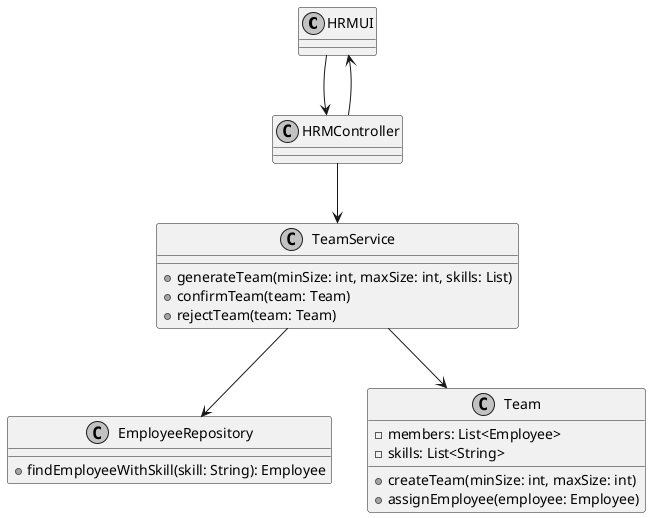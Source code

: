 @startuml
skinparam monochrome true
skinparam packageStyle rectangle
skinparam shadowing false

class HRMUI {
}

class HRMController {
}

class TeamService {
    + generateTeam(minSize: int, maxSize: int, skills: List)
    + confirmTeam(team: Team)
    + rejectTeam(team: Team)
}

class EmployeeRepository {
    + findEmployeeWithSkill(skill: String): Employee
}

class Team {
    - members: List<Employee>
    - skills: List<String>
    + createTeam(minSize: int, maxSize: int)
    + assignEmployee(employee: Employee)
}

HRMUI --> HRMController
HRMController --> TeamService
HRMController --> HRMUI
TeamService --> EmployeeRepository
TeamService --> Team

@enduml
